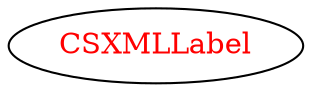 digraph dependencyGraph {
 concentrate=true;
 ranksep="2.0";
 rankdir="LR"; 
 splines="ortho";
"CSXMLLabel" [fontcolor="red"];
}